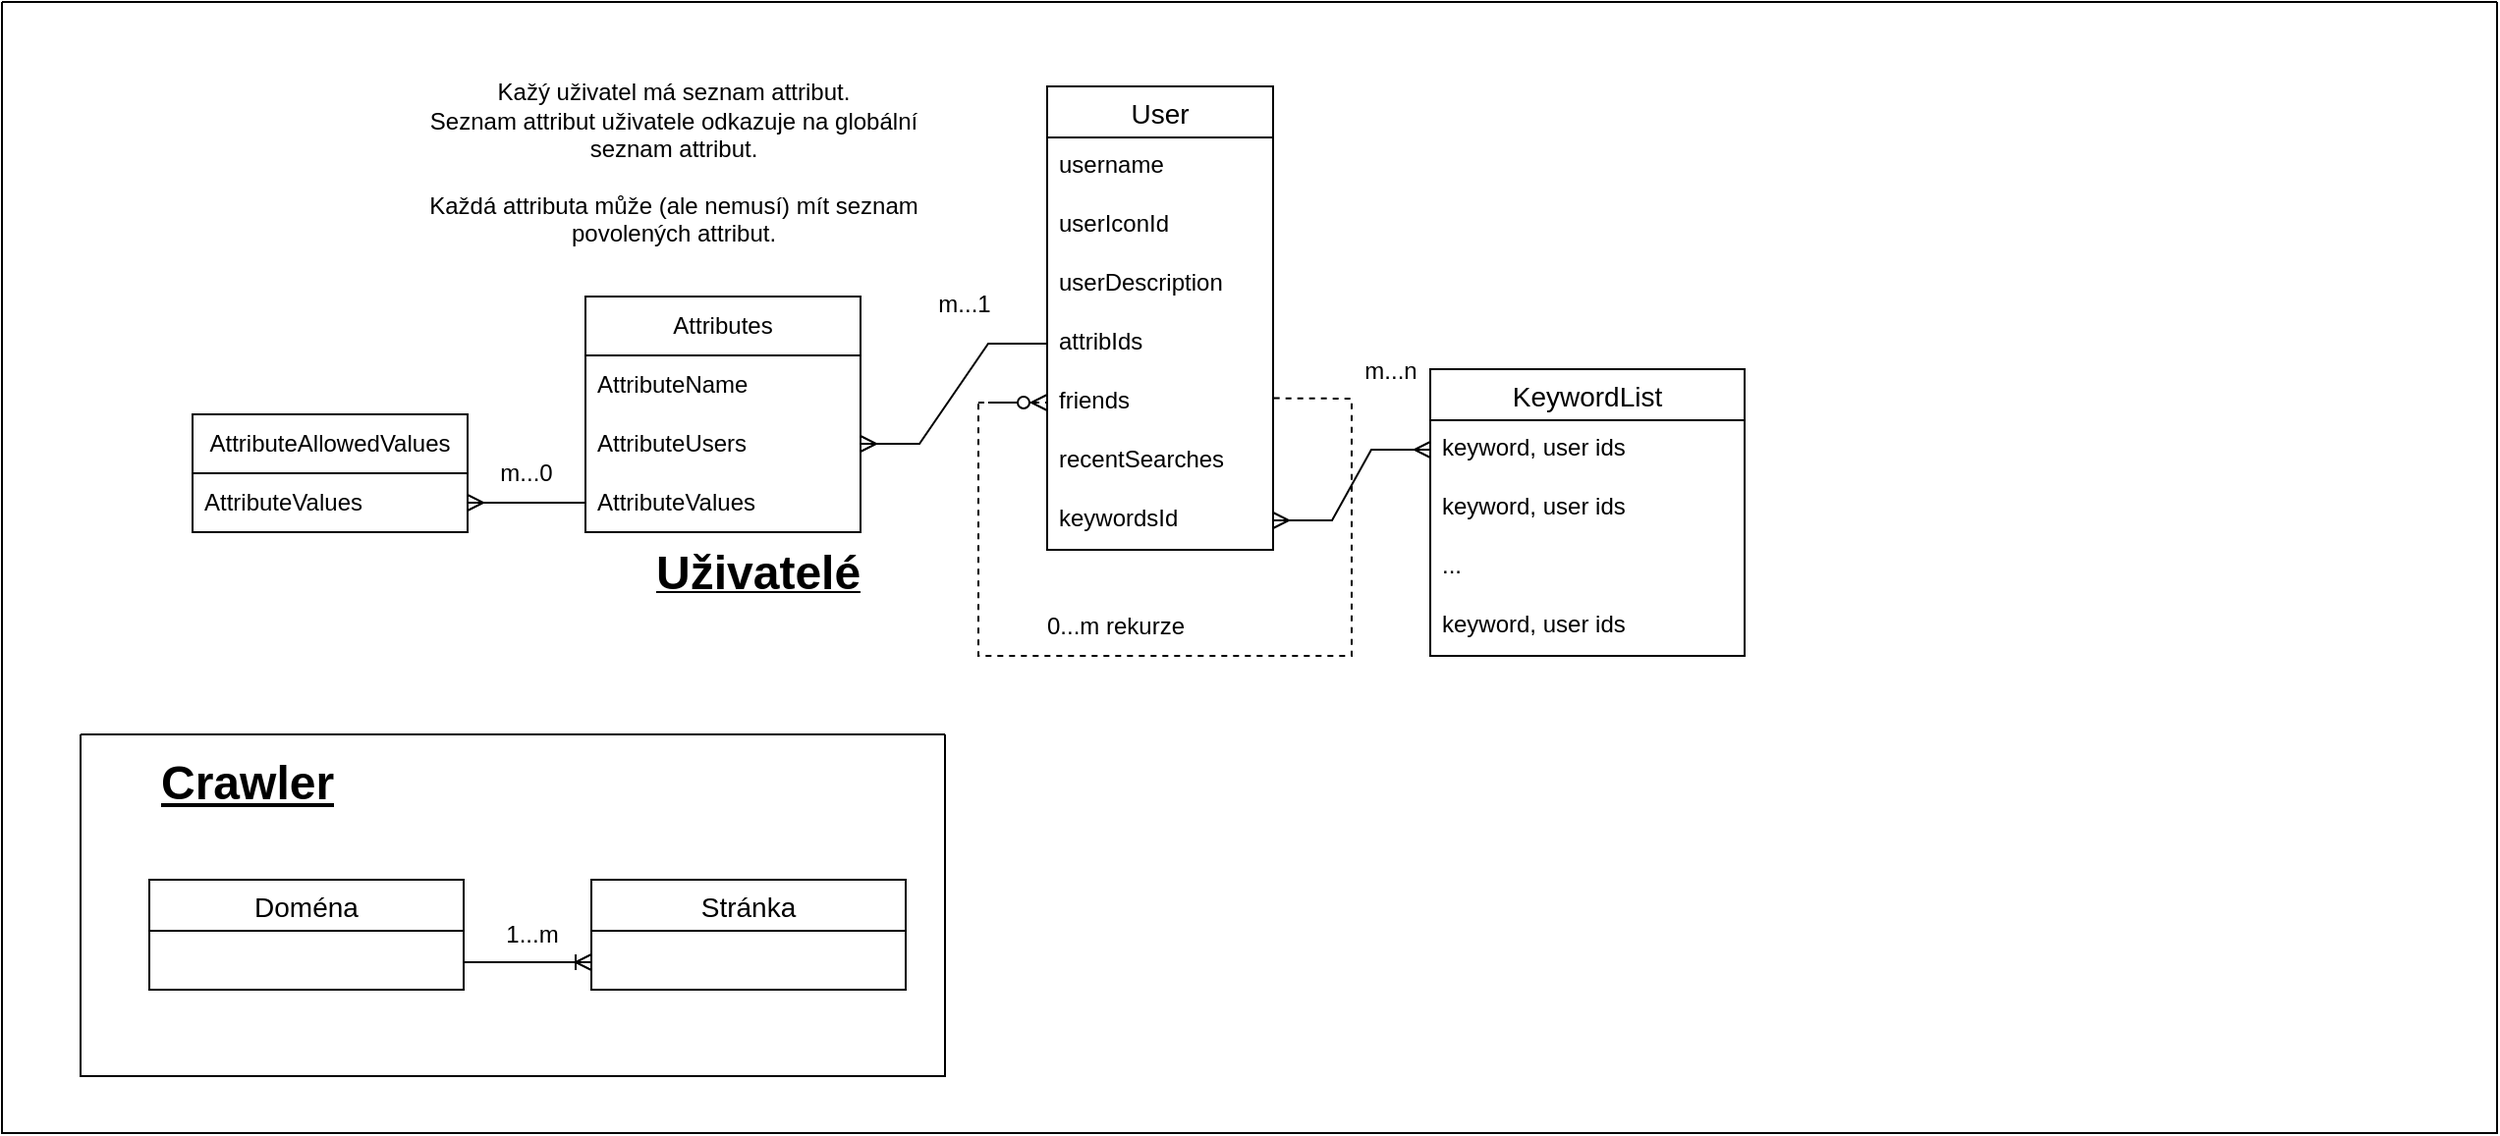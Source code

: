 <mxfile version="26.1.0">
  <diagram name="Page-1" id="ymQOdVSETQyF0zPwYR8d">
    <mxGraphModel dx="1434" dy="746" grid="1" gridSize="10" guides="1" tooltips="1" connect="1" arrows="1" fold="1" page="1" pageScale="1" pageWidth="850" pageHeight="1100" math="0" shadow="0">
      <root>
        <mxCell id="0" />
        <mxCell id="1" parent="0" />
        <mxCell id="O4HjS6NmUL1HwcS0dyW2-3" value="User" style="swimlane;fontStyle=0;childLayout=stackLayout;horizontal=1;startSize=26;horizontalStack=0;resizeParent=1;resizeParentMax=0;resizeLast=0;collapsible=1;marginBottom=0;align=center;fontSize=14;" parent="1" vertex="1">
          <mxGeometry x="582" y="80" width="115" height="236" as="geometry" />
        </mxCell>
        <mxCell id="O4HjS6NmUL1HwcS0dyW2-4" value="username" style="text;strokeColor=none;fillColor=none;spacingLeft=4;spacingRight=4;overflow=hidden;rotatable=0;points=[[0,0.5],[1,0.5]];portConstraint=eastwest;fontSize=12;whiteSpace=wrap;html=1;" parent="O4HjS6NmUL1HwcS0dyW2-3" vertex="1">
          <mxGeometry y="26" width="115" height="30" as="geometry" />
        </mxCell>
        <mxCell id="O4HjS6NmUL1HwcS0dyW2-5" value="&lt;div&gt;userIconId&lt;/div&gt;" style="text;strokeColor=none;fillColor=none;spacingLeft=4;spacingRight=4;overflow=hidden;rotatable=0;points=[[0,0.5],[1,0.5]];portConstraint=eastwest;fontSize=12;whiteSpace=wrap;html=1;" parent="O4HjS6NmUL1HwcS0dyW2-3" vertex="1">
          <mxGeometry y="56" width="115" height="30" as="geometry" />
        </mxCell>
        <mxCell id="O4HjS6NmUL1HwcS0dyW2-6" value="&lt;div&gt;userDescription&lt;/div&gt;" style="text;strokeColor=none;fillColor=none;spacingLeft=4;spacingRight=4;overflow=hidden;rotatable=0;points=[[0,0.5],[1,0.5]];portConstraint=eastwest;fontSize=12;whiteSpace=wrap;html=1;" parent="O4HjS6NmUL1HwcS0dyW2-3" vertex="1">
          <mxGeometry y="86" width="115" height="30" as="geometry" />
        </mxCell>
        <mxCell id="O4HjS6NmUL1HwcS0dyW2-61" value="attribIds" style="text;strokeColor=none;fillColor=none;spacingLeft=4;spacingRight=4;overflow=hidden;rotatable=0;points=[[0,0.5],[1,0.5]];portConstraint=eastwest;fontSize=12;whiteSpace=wrap;html=1;" parent="O4HjS6NmUL1HwcS0dyW2-3" vertex="1">
          <mxGeometry y="116" width="115" height="30" as="geometry" />
        </mxCell>
        <mxCell id="O4HjS6NmUL1HwcS0dyW2-23" value="friends" style="text;strokeColor=none;fillColor=none;spacingLeft=4;spacingRight=4;overflow=hidden;rotatable=0;points=[[0,0.5],[1,0.5]];portConstraint=eastwest;fontSize=12;whiteSpace=wrap;html=1;" parent="O4HjS6NmUL1HwcS0dyW2-3" vertex="1">
          <mxGeometry y="146" width="115" height="30" as="geometry" />
        </mxCell>
        <mxCell id="O4HjS6NmUL1HwcS0dyW2-25" value="&lt;div&gt;recentSearches&lt;/div&gt;&lt;div&gt;&lt;br&gt;&lt;/div&gt;" style="text;strokeColor=none;fillColor=none;spacingLeft=4;spacingRight=4;overflow=hidden;rotatable=0;points=[[0,0.5],[1,0.5]];portConstraint=eastwest;fontSize=12;whiteSpace=wrap;html=1;" parent="O4HjS6NmUL1HwcS0dyW2-3" vertex="1">
          <mxGeometry y="176" width="115" height="30" as="geometry" />
        </mxCell>
        <mxCell id="O4HjS6NmUL1HwcS0dyW2-56" value="&lt;div&gt;keywordsId&lt;/div&gt;" style="text;strokeColor=none;fillColor=none;spacingLeft=4;spacingRight=4;overflow=hidden;rotatable=0;points=[[0,0.5],[1,0.5]];portConstraint=eastwest;fontSize=12;whiteSpace=wrap;html=1;" parent="O4HjS6NmUL1HwcS0dyW2-3" vertex="1">
          <mxGeometry y="206" width="115" height="30" as="geometry" />
        </mxCell>
        <mxCell id="O4HjS6NmUL1HwcS0dyW2-50" value="" style="endArrow=none;html=1;rounded=0;exitX=1.003;exitY=0.426;exitDx=0;exitDy=0;exitPerimeter=0;dashed=1;" parent="1" source="O4HjS6NmUL1HwcS0dyW2-23" edge="1">
          <mxGeometry width="50" height="50" relative="1" as="geometry">
            <mxPoint x="717" y="250" as="sourcePoint" />
            <mxPoint x="547" y="240" as="targetPoint" />
            <Array as="points">
              <mxPoint x="737" y="239" />
              <mxPoint x="737" y="370" />
              <mxPoint x="637" y="370" />
              <mxPoint x="547" y="370" />
            </Array>
          </mxGeometry>
        </mxCell>
        <mxCell id="O4HjS6NmUL1HwcS0dyW2-51" value="" style="edgeStyle=entityRelationEdgeStyle;fontSize=12;html=1;endArrow=ERzeroToMany;endFill=1;rounded=0;entryX=0;entryY=0.5;entryDx=0;entryDy=0;dashed=1;" parent="1" target="O4HjS6NmUL1HwcS0dyW2-23" edge="1">
          <mxGeometry width="100" height="100" relative="1" as="geometry">
            <mxPoint x="547" y="241" as="sourcePoint" />
            <mxPoint x="317" y="240" as="targetPoint" />
          </mxGeometry>
        </mxCell>
        <mxCell id="O4HjS6NmUL1HwcS0dyW2-65" value="0...m rekurze" style="text;html=1;align=center;verticalAlign=middle;whiteSpace=wrap;rounded=0;" parent="1" vertex="1">
          <mxGeometry x="547" y="340" width="140" height="30" as="geometry" />
        </mxCell>
        <mxCell id="O4HjS6NmUL1HwcS0dyW2-94" value="" style="edgeStyle=entityRelationEdgeStyle;fontSize=12;html=1;endArrow=ERmany;startArrow=ERmany;rounded=0;exitX=1;exitY=0.5;exitDx=0;exitDy=0;entryX=0;entryY=0.5;entryDx=0;entryDy=0;" parent="1" source="O4HjS6NmUL1HwcS0dyW2-56" target="O4HjS6NmUL1HwcS0dyW2-55" edge="1">
          <mxGeometry width="100" height="100" relative="1" as="geometry">
            <mxPoint x="807" y="460" as="sourcePoint" />
            <mxPoint x="907" y="360" as="targetPoint" />
          </mxGeometry>
        </mxCell>
        <mxCell id="O4HjS6NmUL1HwcS0dyW2-103" value="" style="swimlane;startSize=0;" parent="1" vertex="1">
          <mxGeometry x="50" y="37" width="1270" height="576" as="geometry" />
        </mxCell>
        <mxCell id="O4HjS6NmUL1HwcS0dyW2-98" value="m...n" style="text;html=1;align=center;verticalAlign=middle;whiteSpace=wrap;rounded=0;" parent="O4HjS6NmUL1HwcS0dyW2-103" vertex="1">
          <mxGeometry x="677" y="173" width="60" height="30" as="geometry" />
        </mxCell>
        <mxCell id="O4HjS6NmUL1HwcS0dyW2-99" value="&lt;b&gt;&lt;u&gt;&lt;font style=&quot;font-size: 24px;&quot;&gt;Uživatelé&lt;/font&gt;&lt;/u&gt;&lt;/b&gt;" style="text;strokeColor=none;fillColor=none;spacingLeft=4;spacingRight=4;overflow=hidden;rotatable=0;points=[[0,0.5],[1,0.5]];portConstraint=eastwest;fontSize=12;whiteSpace=wrap;html=1;" parent="O4HjS6NmUL1HwcS0dyW2-103" vertex="1">
          <mxGeometry x="327" y="270" width="140" height="40" as="geometry" />
        </mxCell>
        <mxCell id="O4HjS6NmUL1HwcS0dyW2-100" value="&lt;font style=&quot;font-size: 24px;&quot;&gt;&lt;b&gt;&lt;u&gt;Crawler&lt;br&gt;&lt;/u&gt;&lt;/b&gt;&lt;/font&gt;" style="text;strokeColor=none;fillColor=none;spacingLeft=4;spacingRight=4;overflow=hidden;rotatable=0;points=[[0,0.5],[1,0.5]];portConstraint=eastwest;fontSize=12;whiteSpace=wrap;html=1;" parent="O4HjS6NmUL1HwcS0dyW2-103" vertex="1">
          <mxGeometry x="75" y="377" width="335" height="40" as="geometry" />
        </mxCell>
        <mxCell id="O4HjS6NmUL1HwcS0dyW2-102" value="" style="swimlane;startSize=0;" parent="O4HjS6NmUL1HwcS0dyW2-103" vertex="1">
          <mxGeometry x="40" y="373" width="440" height="174" as="geometry" />
        </mxCell>
        <mxCell id="O4HjS6NmUL1HwcS0dyW2-104" value="Doména" style="swimlane;fontStyle=0;childLayout=stackLayout;horizontal=1;startSize=26;horizontalStack=0;resizeParent=1;resizeParentMax=0;resizeLast=0;collapsible=1;marginBottom=0;align=center;fontSize=14;" parent="O4HjS6NmUL1HwcS0dyW2-102" vertex="1">
          <mxGeometry x="35" y="74" width="160" height="56" as="geometry" />
        </mxCell>
        <mxCell id="O4HjS6NmUL1HwcS0dyW2-108" value="Stránka" style="swimlane;fontStyle=0;childLayout=stackLayout;horizontal=1;startSize=26;horizontalStack=0;resizeParent=1;resizeParentMax=0;resizeLast=0;collapsible=1;marginBottom=0;align=center;fontSize=14;" parent="O4HjS6NmUL1HwcS0dyW2-102" vertex="1">
          <mxGeometry x="260" y="74" width="160" height="56" as="geometry" />
        </mxCell>
        <mxCell id="O4HjS6NmUL1HwcS0dyW2-109" value="" style="edgeStyle=entityRelationEdgeStyle;fontSize=12;html=1;endArrow=ERoneToMany;rounded=0;entryX=0;entryY=0.75;entryDx=0;entryDy=0;exitX=1;exitY=0.75;exitDx=0;exitDy=0;" parent="O4HjS6NmUL1HwcS0dyW2-102" source="O4HjS6NmUL1HwcS0dyW2-104" target="O4HjS6NmUL1HwcS0dyW2-108" edge="1">
          <mxGeometry width="100" height="100" relative="1" as="geometry">
            <mxPoint x="-70" y="234" as="sourcePoint" />
            <mxPoint x="30" y="134" as="targetPoint" />
          </mxGeometry>
        </mxCell>
        <mxCell id="O4HjS6NmUL1HwcS0dyW2-118" value="1...m" style="text;html=1;align=center;verticalAlign=middle;whiteSpace=wrap;rounded=0;" parent="O4HjS6NmUL1HwcS0dyW2-102" vertex="1">
          <mxGeometry x="190" y="87" width="80" height="30" as="geometry" />
        </mxCell>
        <mxCell id="wPCUF2pOBAqWJ-GTT4To-5" value="Attributes" style="swimlane;fontStyle=0;childLayout=stackLayout;horizontal=1;startSize=30;horizontalStack=0;resizeParent=1;resizeParentMax=0;resizeLast=0;collapsible=1;marginBottom=0;whiteSpace=wrap;html=1;" vertex="1" parent="O4HjS6NmUL1HwcS0dyW2-103">
          <mxGeometry x="297" y="150" width="140" height="120" as="geometry" />
        </mxCell>
        <mxCell id="wPCUF2pOBAqWJ-GTT4To-6" value="AttributeName" style="text;strokeColor=none;fillColor=none;align=left;verticalAlign=middle;spacingLeft=4;spacingRight=4;overflow=hidden;points=[[0,0.5],[1,0.5]];portConstraint=eastwest;rotatable=0;whiteSpace=wrap;html=1;" vertex="1" parent="wPCUF2pOBAqWJ-GTT4To-5">
          <mxGeometry y="30" width="140" height="30" as="geometry" />
        </mxCell>
        <mxCell id="wPCUF2pOBAqWJ-GTT4To-7" value="AttributeUsers" style="text;strokeColor=none;fillColor=none;align=left;verticalAlign=middle;spacingLeft=4;spacingRight=4;overflow=hidden;points=[[0,0.5],[1,0.5]];portConstraint=eastwest;rotatable=0;whiteSpace=wrap;html=1;" vertex="1" parent="wPCUF2pOBAqWJ-GTT4To-5">
          <mxGeometry y="60" width="140" height="30" as="geometry" />
        </mxCell>
        <mxCell id="wPCUF2pOBAqWJ-GTT4To-28" value="AttributeValues" style="text;strokeColor=none;fillColor=none;align=left;verticalAlign=middle;spacingLeft=4;spacingRight=4;overflow=hidden;points=[[0,0.5],[1,0.5]];portConstraint=eastwest;rotatable=0;whiteSpace=wrap;html=1;" vertex="1" parent="wPCUF2pOBAqWJ-GTT4To-5">
          <mxGeometry y="90" width="140" height="30" as="geometry" />
        </mxCell>
        <mxCell id="wPCUF2pOBAqWJ-GTT4To-13" value="m...1" style="text;html=1;align=center;verticalAlign=middle;whiteSpace=wrap;rounded=0;" vertex="1" parent="O4HjS6NmUL1HwcS0dyW2-103">
          <mxGeometry x="460" y="139" width="60" height="30" as="geometry" />
        </mxCell>
        <mxCell id="wPCUF2pOBAqWJ-GTT4To-15" value="AttributeAllowedValues" style="swimlane;fontStyle=0;childLayout=stackLayout;horizontal=1;startSize=30;horizontalStack=0;resizeParent=1;resizeParentMax=0;resizeLast=0;collapsible=1;marginBottom=0;whiteSpace=wrap;html=1;" vertex="1" parent="O4HjS6NmUL1HwcS0dyW2-103">
          <mxGeometry x="97" y="210" width="140" height="60" as="geometry" />
        </mxCell>
        <mxCell id="wPCUF2pOBAqWJ-GTT4To-16" value="AttributeValues" style="text;strokeColor=none;fillColor=none;align=left;verticalAlign=middle;spacingLeft=4;spacingRight=4;overflow=hidden;points=[[0,0.5],[1,0.5]];portConstraint=eastwest;rotatable=0;whiteSpace=wrap;html=1;" vertex="1" parent="wPCUF2pOBAqWJ-GTT4To-15">
          <mxGeometry y="30" width="140" height="30" as="geometry" />
        </mxCell>
        <mxCell id="wPCUF2pOBAqWJ-GTT4To-20" value="m...0" style="text;html=1;align=center;verticalAlign=middle;whiteSpace=wrap;rounded=0;" vertex="1" parent="O4HjS6NmUL1HwcS0dyW2-103">
          <mxGeometry x="237" y="225" width="60" height="30" as="geometry" />
        </mxCell>
        <mxCell id="wPCUF2pOBAqWJ-GTT4To-24" value="" style="edgeStyle=entityRelationEdgeStyle;fontSize=12;html=1;endArrow=ERmany;rounded=0;entryX=1;entryY=0.75;entryDx=0;entryDy=0;exitX=0;exitY=0.5;exitDx=0;exitDy=0;" edge="1" parent="O4HjS6NmUL1HwcS0dyW2-103" source="wPCUF2pOBAqWJ-GTT4To-28" target="wPCUF2pOBAqWJ-GTT4To-15">
          <mxGeometry width="100" height="100" relative="1" as="geometry">
            <mxPoint x="116" y="285" as="sourcePoint" />
            <mxPoint x="67" y="263" as="targetPoint" />
          </mxGeometry>
        </mxCell>
        <mxCell id="wPCUF2pOBAqWJ-GTT4To-27" value="&lt;div&gt;Kažý uživatel má seznam attribut.&lt;/div&gt;&lt;div&gt;Seznam attribut uživatele odkazuje na globální seznam attribut. &lt;br&gt;&lt;/div&gt;&lt;div&gt;&lt;br&gt;&lt;/div&gt;&lt;div&gt;Každá attributa může (ale nemusí) mít seznam povolených attribut.&lt;br&gt;&lt;/div&gt;" style="text;html=1;align=center;verticalAlign=middle;whiteSpace=wrap;rounded=0;" vertex="1" parent="O4HjS6NmUL1HwcS0dyW2-103">
          <mxGeometry x="197" y="33" width="290" height="97" as="geometry" />
        </mxCell>
        <mxCell id="O4HjS6NmUL1HwcS0dyW2-54" value="KeywordList" style="swimlane;fontStyle=0;childLayout=stackLayout;horizontal=1;startSize=26;horizontalStack=0;resizeParent=1;resizeParentMax=0;resizeLast=0;collapsible=1;marginBottom=0;align=center;fontSize=14;" parent="1" vertex="1">
          <mxGeometry x="777" y="224" width="160" height="146" as="geometry" />
        </mxCell>
        <mxCell id="O4HjS6NmUL1HwcS0dyW2-55" value="keyword, user ids" style="text;strokeColor=none;fillColor=none;spacingLeft=4;spacingRight=4;overflow=hidden;rotatable=0;points=[[0,0.5],[1,0.5]];portConstraint=eastwest;fontSize=12;whiteSpace=wrap;html=1;" parent="O4HjS6NmUL1HwcS0dyW2-54" vertex="1">
          <mxGeometry y="26" width="160" height="30" as="geometry" />
        </mxCell>
        <mxCell id="O4HjS6NmUL1HwcS0dyW2-95" value="keyword, user ids" style="text;strokeColor=none;fillColor=none;spacingLeft=4;spacingRight=4;overflow=hidden;rotatable=0;points=[[0,0.5],[1,0.5]];portConstraint=eastwest;fontSize=12;whiteSpace=wrap;html=1;" parent="O4HjS6NmUL1HwcS0dyW2-54" vertex="1">
          <mxGeometry y="56" width="160" height="30" as="geometry" />
        </mxCell>
        <mxCell id="O4HjS6NmUL1HwcS0dyW2-96" value="..." style="text;strokeColor=none;fillColor=none;spacingLeft=4;spacingRight=4;overflow=hidden;rotatable=0;points=[[0,0.5],[1,0.5]];portConstraint=eastwest;fontSize=12;whiteSpace=wrap;html=1;" parent="O4HjS6NmUL1HwcS0dyW2-54" vertex="1">
          <mxGeometry y="86" width="160" height="30" as="geometry" />
        </mxCell>
        <mxCell id="O4HjS6NmUL1HwcS0dyW2-97" value="keyword, user ids" style="text;strokeColor=none;fillColor=none;spacingLeft=4;spacingRight=4;overflow=hidden;rotatable=0;points=[[0,0.5],[1,0.5]];portConstraint=eastwest;fontSize=12;whiteSpace=wrap;html=1;" parent="O4HjS6NmUL1HwcS0dyW2-54" vertex="1">
          <mxGeometry y="116" width="160" height="30" as="geometry" />
        </mxCell>
        <mxCell id="wPCUF2pOBAqWJ-GTT4To-26" value="" style="edgeStyle=entityRelationEdgeStyle;fontSize=12;html=1;endArrow=ERmany;rounded=0;exitX=0;exitY=0.5;exitDx=0;exitDy=0;entryX=1;entryY=0.5;entryDx=0;entryDy=0;" edge="1" parent="1" source="O4HjS6NmUL1HwcS0dyW2-61" target="wPCUF2pOBAqWJ-GTT4To-7">
          <mxGeometry width="100" height="100" relative="1" as="geometry">
            <mxPoint x="377" y="262" as="sourcePoint" />
            <mxPoint x="437" y="350" as="targetPoint" />
            <Array as="points">
              <mxPoint x="577" y="210" />
            </Array>
          </mxGeometry>
        </mxCell>
      </root>
    </mxGraphModel>
  </diagram>
</mxfile>
